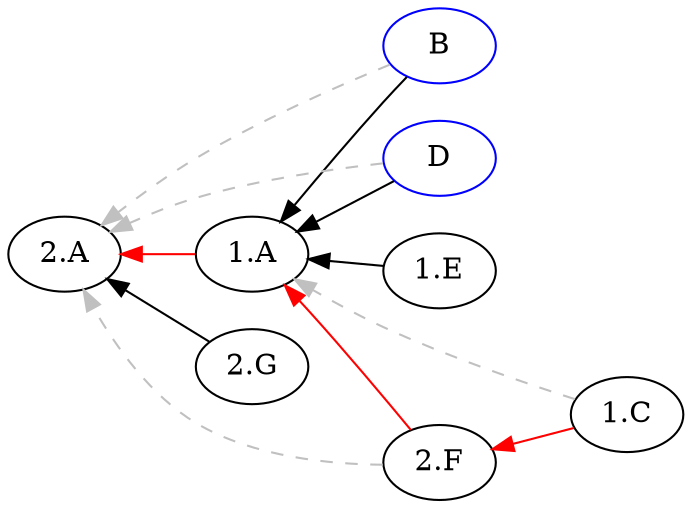 digraph {

rankdir = RL

"B" [color=blue];
"D" [color=blue];
"B" [color=blue];
"D" [color=blue];
"1.E" -> "1.A" [style=filled, color=black];
"2.G" -> "2.A" [style=filled, color=black];
"2.F" -> "1.A" [style=filled, color=red];
"1.A" -> "2.A" [style=filled, color=red];
"1.C" -> "2.F" [style=filled, color=red];
"B" -> "1.A" [style=filled, color=black];
"D" -> "1.A" [style=filled, color=black];
"2.F" -> "2.A" [style=dashed, color=grey];
"1.C" -> "1.A" [style=dashed, color=grey];
"B" -> "2.A" [style=dashed, color=grey];
"D" -> "2.A" [style=dashed, color=grey];
}
